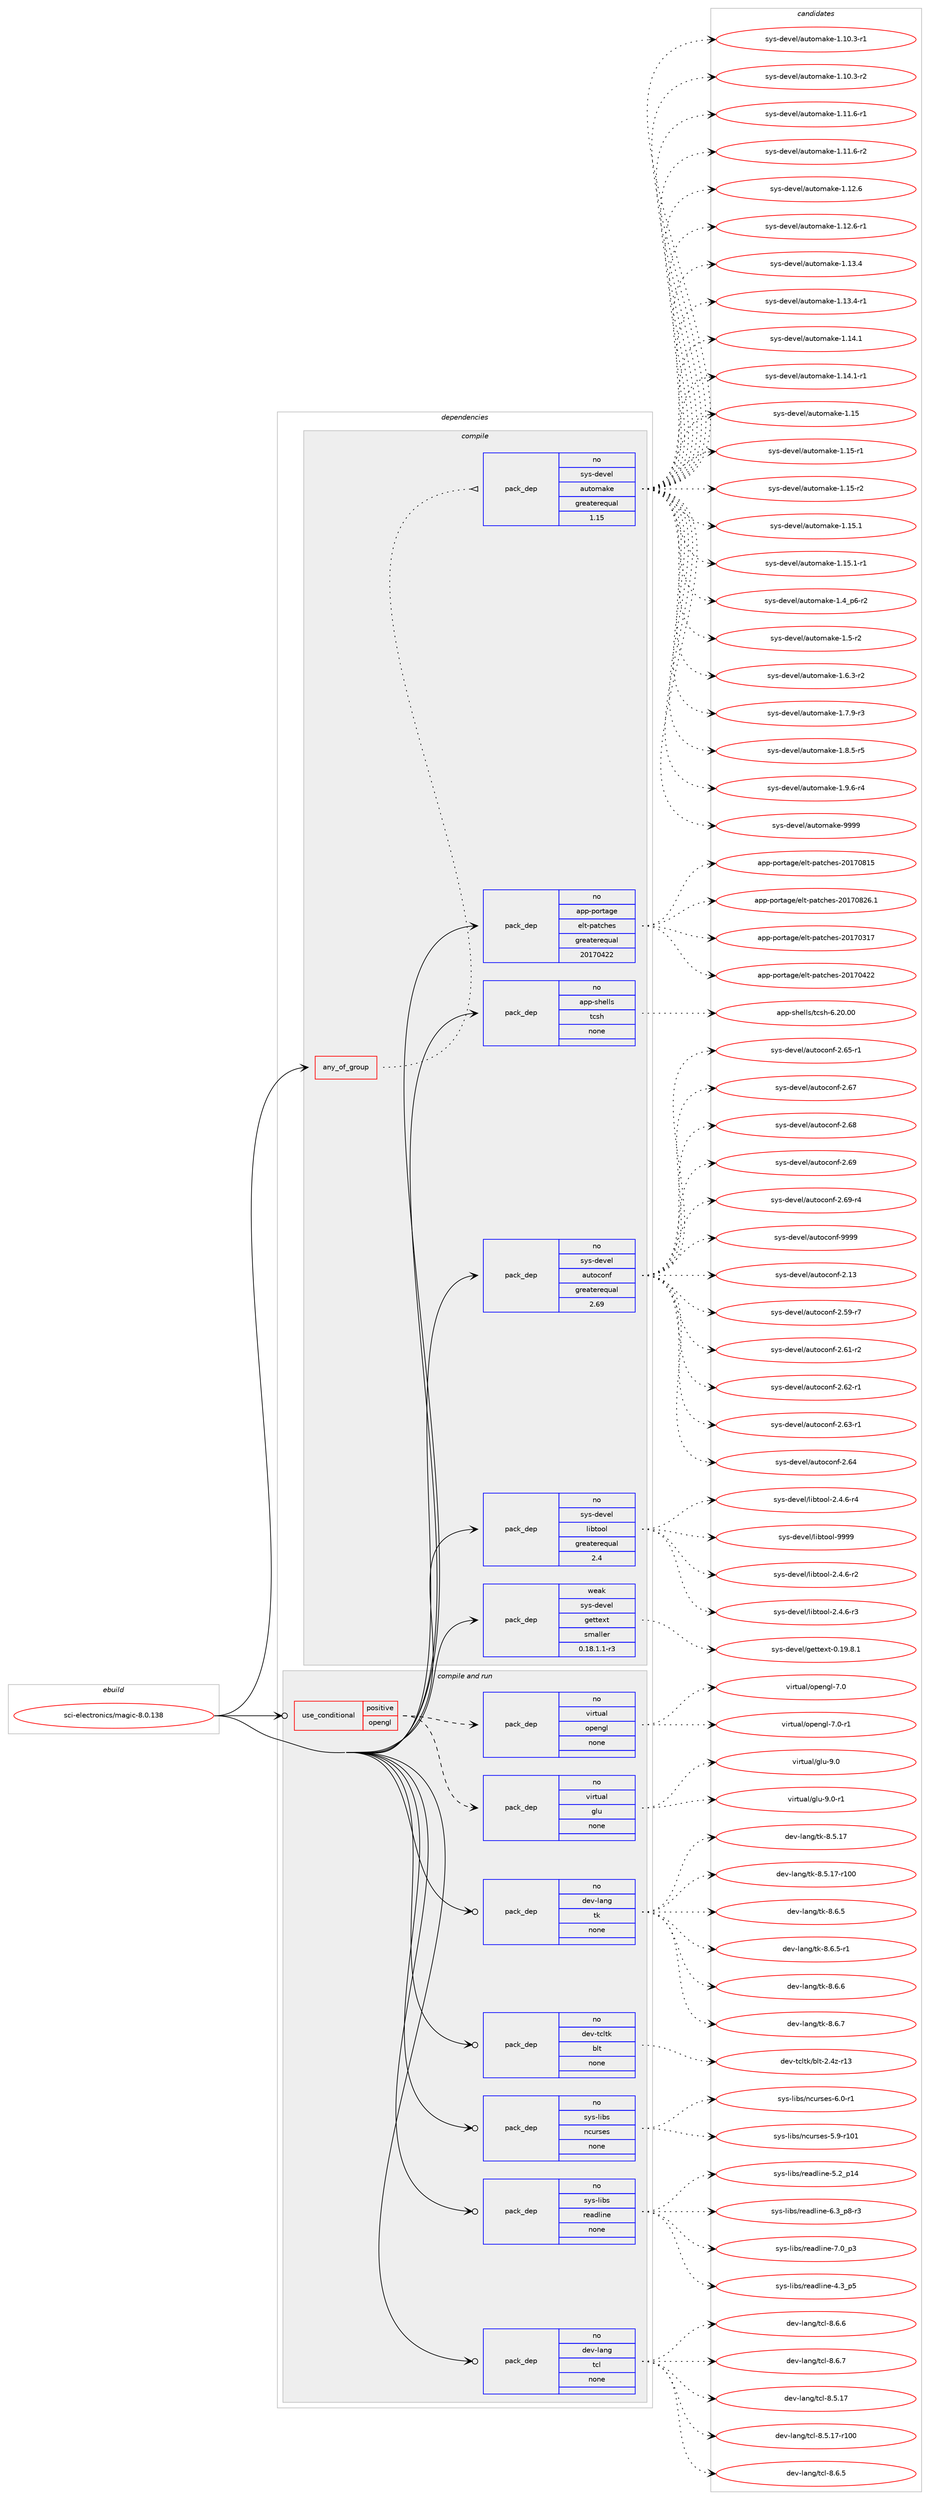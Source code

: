 digraph prolog {

# *************
# Graph options
# *************

newrank=true;
concentrate=true;
compound=true;
graph [rankdir=LR,fontname=Helvetica,fontsize=10,ranksep=1.5];#, ranksep=2.5, nodesep=0.2];
edge  [arrowhead=vee];
node  [fontname=Helvetica,fontsize=10];

# **********
# The ebuild
# **********

subgraph cluster_leftcol {
color=gray;
rank=same;
label=<<i>ebuild</i>>;
id [label="sci-electronics/magic-8.0.138", color=red, width=4, href="../sci-electronics/magic-8.0.138.svg"];
}

# ****************
# The dependencies
# ****************

subgraph cluster_midcol {
color=gray;
label=<<i>dependencies</i>>;
subgraph cluster_compile {
fillcolor="#eeeeee";
style=filled;
label=<<i>compile</i>>;
subgraph any7543 {
dependency447887 [label=<<TABLE BORDER="0" CELLBORDER="1" CELLSPACING="0" CELLPADDING="4"><TR><TD CELLPADDING="10">any_of_group</TD></TR></TABLE>>, shape=none, color=red];subgraph pack330279 {
dependency447888 [label=<<TABLE BORDER="0" CELLBORDER="1" CELLSPACING="0" CELLPADDING="4" WIDTH="220"><TR><TD ROWSPAN="6" CELLPADDING="30">pack_dep</TD></TR><TR><TD WIDTH="110">no</TD></TR><TR><TD>sys-devel</TD></TR><TR><TD>automake</TD></TR><TR><TD>greaterequal</TD></TR><TR><TD>1.15</TD></TR></TABLE>>, shape=none, color=blue];
}
dependency447887:e -> dependency447888:w [weight=20,style="dotted",arrowhead="oinv"];
}
id:e -> dependency447887:w [weight=20,style="solid",arrowhead="vee"];
subgraph pack330280 {
dependency447889 [label=<<TABLE BORDER="0" CELLBORDER="1" CELLSPACING="0" CELLPADDING="4" WIDTH="220"><TR><TD ROWSPAN="6" CELLPADDING="30">pack_dep</TD></TR><TR><TD WIDTH="110">no</TD></TR><TR><TD>app-portage</TD></TR><TR><TD>elt-patches</TD></TR><TR><TD>greaterequal</TD></TR><TR><TD>20170422</TD></TR></TABLE>>, shape=none, color=blue];
}
id:e -> dependency447889:w [weight=20,style="solid",arrowhead="vee"];
subgraph pack330281 {
dependency447890 [label=<<TABLE BORDER="0" CELLBORDER="1" CELLSPACING="0" CELLPADDING="4" WIDTH="220"><TR><TD ROWSPAN="6" CELLPADDING="30">pack_dep</TD></TR><TR><TD WIDTH="110">no</TD></TR><TR><TD>app-shells</TD></TR><TR><TD>tcsh</TD></TR><TR><TD>none</TD></TR><TR><TD></TD></TR></TABLE>>, shape=none, color=blue];
}
id:e -> dependency447890:w [weight=20,style="solid",arrowhead="vee"];
subgraph pack330282 {
dependency447891 [label=<<TABLE BORDER="0" CELLBORDER="1" CELLSPACING="0" CELLPADDING="4" WIDTH="220"><TR><TD ROWSPAN="6" CELLPADDING="30">pack_dep</TD></TR><TR><TD WIDTH="110">no</TD></TR><TR><TD>sys-devel</TD></TR><TR><TD>autoconf</TD></TR><TR><TD>greaterequal</TD></TR><TR><TD>2.69</TD></TR></TABLE>>, shape=none, color=blue];
}
id:e -> dependency447891:w [weight=20,style="solid",arrowhead="vee"];
subgraph pack330283 {
dependency447892 [label=<<TABLE BORDER="0" CELLBORDER="1" CELLSPACING="0" CELLPADDING="4" WIDTH="220"><TR><TD ROWSPAN="6" CELLPADDING="30">pack_dep</TD></TR><TR><TD WIDTH="110">no</TD></TR><TR><TD>sys-devel</TD></TR><TR><TD>libtool</TD></TR><TR><TD>greaterequal</TD></TR><TR><TD>2.4</TD></TR></TABLE>>, shape=none, color=blue];
}
id:e -> dependency447892:w [weight=20,style="solid",arrowhead="vee"];
subgraph pack330284 {
dependency447893 [label=<<TABLE BORDER="0" CELLBORDER="1" CELLSPACING="0" CELLPADDING="4" WIDTH="220"><TR><TD ROWSPAN="6" CELLPADDING="30">pack_dep</TD></TR><TR><TD WIDTH="110">weak</TD></TR><TR><TD>sys-devel</TD></TR><TR><TD>gettext</TD></TR><TR><TD>smaller</TD></TR><TR><TD>0.18.1.1-r3</TD></TR></TABLE>>, shape=none, color=blue];
}
id:e -> dependency447893:w [weight=20,style="solid",arrowhead="vee"];
}
subgraph cluster_compileandrun {
fillcolor="#eeeeee";
style=filled;
label=<<i>compile and run</i>>;
subgraph cond109816 {
dependency447894 [label=<<TABLE BORDER="0" CELLBORDER="1" CELLSPACING="0" CELLPADDING="4"><TR><TD ROWSPAN="3" CELLPADDING="10">use_conditional</TD></TR><TR><TD>positive</TD></TR><TR><TD>opengl</TD></TR></TABLE>>, shape=none, color=red];
subgraph pack330285 {
dependency447895 [label=<<TABLE BORDER="0" CELLBORDER="1" CELLSPACING="0" CELLPADDING="4" WIDTH="220"><TR><TD ROWSPAN="6" CELLPADDING="30">pack_dep</TD></TR><TR><TD WIDTH="110">no</TD></TR><TR><TD>virtual</TD></TR><TR><TD>glu</TD></TR><TR><TD>none</TD></TR><TR><TD></TD></TR></TABLE>>, shape=none, color=blue];
}
dependency447894:e -> dependency447895:w [weight=20,style="dashed",arrowhead="vee"];
subgraph pack330286 {
dependency447896 [label=<<TABLE BORDER="0" CELLBORDER="1" CELLSPACING="0" CELLPADDING="4" WIDTH="220"><TR><TD ROWSPAN="6" CELLPADDING="30">pack_dep</TD></TR><TR><TD WIDTH="110">no</TD></TR><TR><TD>virtual</TD></TR><TR><TD>opengl</TD></TR><TR><TD>none</TD></TR><TR><TD></TD></TR></TABLE>>, shape=none, color=blue];
}
dependency447894:e -> dependency447896:w [weight=20,style="dashed",arrowhead="vee"];
}
id:e -> dependency447894:w [weight=20,style="solid",arrowhead="odotvee"];
subgraph pack330287 {
dependency447897 [label=<<TABLE BORDER="0" CELLBORDER="1" CELLSPACING="0" CELLPADDING="4" WIDTH="220"><TR><TD ROWSPAN="6" CELLPADDING="30">pack_dep</TD></TR><TR><TD WIDTH="110">no</TD></TR><TR><TD>dev-lang</TD></TR><TR><TD>tcl</TD></TR><TR><TD>none</TD></TR><TR><TD></TD></TR></TABLE>>, shape=none, color=blue];
}
id:e -> dependency447897:w [weight=20,style="solid",arrowhead="odotvee"];
subgraph pack330288 {
dependency447898 [label=<<TABLE BORDER="0" CELLBORDER="1" CELLSPACING="0" CELLPADDING="4" WIDTH="220"><TR><TD ROWSPAN="6" CELLPADDING="30">pack_dep</TD></TR><TR><TD WIDTH="110">no</TD></TR><TR><TD>dev-lang</TD></TR><TR><TD>tk</TD></TR><TR><TD>none</TD></TR><TR><TD></TD></TR></TABLE>>, shape=none, color=blue];
}
id:e -> dependency447898:w [weight=20,style="solid",arrowhead="odotvee"];
subgraph pack330289 {
dependency447899 [label=<<TABLE BORDER="0" CELLBORDER="1" CELLSPACING="0" CELLPADDING="4" WIDTH="220"><TR><TD ROWSPAN="6" CELLPADDING="30">pack_dep</TD></TR><TR><TD WIDTH="110">no</TD></TR><TR><TD>dev-tcltk</TD></TR><TR><TD>blt</TD></TR><TR><TD>none</TD></TR><TR><TD></TD></TR></TABLE>>, shape=none, color=blue];
}
id:e -> dependency447899:w [weight=20,style="solid",arrowhead="odotvee"];
subgraph pack330290 {
dependency447900 [label=<<TABLE BORDER="0" CELLBORDER="1" CELLSPACING="0" CELLPADDING="4" WIDTH="220"><TR><TD ROWSPAN="6" CELLPADDING="30">pack_dep</TD></TR><TR><TD WIDTH="110">no</TD></TR><TR><TD>sys-libs</TD></TR><TR><TD>ncurses</TD></TR><TR><TD>none</TD></TR><TR><TD></TD></TR></TABLE>>, shape=none, color=blue];
}
id:e -> dependency447900:w [weight=20,style="solid",arrowhead="odotvee"];
subgraph pack330291 {
dependency447901 [label=<<TABLE BORDER="0" CELLBORDER="1" CELLSPACING="0" CELLPADDING="4" WIDTH="220"><TR><TD ROWSPAN="6" CELLPADDING="30">pack_dep</TD></TR><TR><TD WIDTH="110">no</TD></TR><TR><TD>sys-libs</TD></TR><TR><TD>readline</TD></TR><TR><TD>none</TD></TR><TR><TD></TD></TR></TABLE>>, shape=none, color=blue];
}
id:e -> dependency447901:w [weight=20,style="solid",arrowhead="odotvee"];
}
subgraph cluster_run {
fillcolor="#eeeeee";
style=filled;
label=<<i>run</i>>;
}
}

# **************
# The candidates
# **************

subgraph cluster_choices {
rank=same;
color=gray;
label=<<i>candidates</i>>;

subgraph choice330279 {
color=black;
nodesep=1;
choice11512111545100101118101108479711711611110997107101454946494846514511449 [label="sys-devel/automake-1.10.3-r1", color=red, width=4,href="../sys-devel/automake-1.10.3-r1.svg"];
choice11512111545100101118101108479711711611110997107101454946494846514511450 [label="sys-devel/automake-1.10.3-r2", color=red, width=4,href="../sys-devel/automake-1.10.3-r2.svg"];
choice11512111545100101118101108479711711611110997107101454946494946544511449 [label="sys-devel/automake-1.11.6-r1", color=red, width=4,href="../sys-devel/automake-1.11.6-r1.svg"];
choice11512111545100101118101108479711711611110997107101454946494946544511450 [label="sys-devel/automake-1.11.6-r2", color=red, width=4,href="../sys-devel/automake-1.11.6-r2.svg"];
choice1151211154510010111810110847971171161111099710710145494649504654 [label="sys-devel/automake-1.12.6", color=red, width=4,href="../sys-devel/automake-1.12.6.svg"];
choice11512111545100101118101108479711711611110997107101454946495046544511449 [label="sys-devel/automake-1.12.6-r1", color=red, width=4,href="../sys-devel/automake-1.12.6-r1.svg"];
choice1151211154510010111810110847971171161111099710710145494649514652 [label="sys-devel/automake-1.13.4", color=red, width=4,href="../sys-devel/automake-1.13.4.svg"];
choice11512111545100101118101108479711711611110997107101454946495146524511449 [label="sys-devel/automake-1.13.4-r1", color=red, width=4,href="../sys-devel/automake-1.13.4-r1.svg"];
choice1151211154510010111810110847971171161111099710710145494649524649 [label="sys-devel/automake-1.14.1", color=red, width=4,href="../sys-devel/automake-1.14.1.svg"];
choice11512111545100101118101108479711711611110997107101454946495246494511449 [label="sys-devel/automake-1.14.1-r1", color=red, width=4,href="../sys-devel/automake-1.14.1-r1.svg"];
choice115121115451001011181011084797117116111109971071014549464953 [label="sys-devel/automake-1.15", color=red, width=4,href="../sys-devel/automake-1.15.svg"];
choice1151211154510010111810110847971171161111099710710145494649534511449 [label="sys-devel/automake-1.15-r1", color=red, width=4,href="../sys-devel/automake-1.15-r1.svg"];
choice1151211154510010111810110847971171161111099710710145494649534511450 [label="sys-devel/automake-1.15-r2", color=red, width=4,href="../sys-devel/automake-1.15-r2.svg"];
choice1151211154510010111810110847971171161111099710710145494649534649 [label="sys-devel/automake-1.15.1", color=red, width=4,href="../sys-devel/automake-1.15.1.svg"];
choice11512111545100101118101108479711711611110997107101454946495346494511449 [label="sys-devel/automake-1.15.1-r1", color=red, width=4,href="../sys-devel/automake-1.15.1-r1.svg"];
choice115121115451001011181011084797117116111109971071014549465295112544511450 [label="sys-devel/automake-1.4_p6-r2", color=red, width=4,href="../sys-devel/automake-1.4_p6-r2.svg"];
choice11512111545100101118101108479711711611110997107101454946534511450 [label="sys-devel/automake-1.5-r2", color=red, width=4,href="../sys-devel/automake-1.5-r2.svg"];
choice115121115451001011181011084797117116111109971071014549465446514511450 [label="sys-devel/automake-1.6.3-r2", color=red, width=4,href="../sys-devel/automake-1.6.3-r2.svg"];
choice115121115451001011181011084797117116111109971071014549465546574511451 [label="sys-devel/automake-1.7.9-r3", color=red, width=4,href="../sys-devel/automake-1.7.9-r3.svg"];
choice115121115451001011181011084797117116111109971071014549465646534511453 [label="sys-devel/automake-1.8.5-r5", color=red, width=4,href="../sys-devel/automake-1.8.5-r5.svg"];
choice115121115451001011181011084797117116111109971071014549465746544511452 [label="sys-devel/automake-1.9.6-r4", color=red, width=4,href="../sys-devel/automake-1.9.6-r4.svg"];
choice115121115451001011181011084797117116111109971071014557575757 [label="sys-devel/automake-9999", color=red, width=4,href="../sys-devel/automake-9999.svg"];
dependency447888:e -> choice11512111545100101118101108479711711611110997107101454946494846514511449:w [style=dotted,weight="100"];
dependency447888:e -> choice11512111545100101118101108479711711611110997107101454946494846514511450:w [style=dotted,weight="100"];
dependency447888:e -> choice11512111545100101118101108479711711611110997107101454946494946544511449:w [style=dotted,weight="100"];
dependency447888:e -> choice11512111545100101118101108479711711611110997107101454946494946544511450:w [style=dotted,weight="100"];
dependency447888:e -> choice1151211154510010111810110847971171161111099710710145494649504654:w [style=dotted,weight="100"];
dependency447888:e -> choice11512111545100101118101108479711711611110997107101454946495046544511449:w [style=dotted,weight="100"];
dependency447888:e -> choice1151211154510010111810110847971171161111099710710145494649514652:w [style=dotted,weight="100"];
dependency447888:e -> choice11512111545100101118101108479711711611110997107101454946495146524511449:w [style=dotted,weight="100"];
dependency447888:e -> choice1151211154510010111810110847971171161111099710710145494649524649:w [style=dotted,weight="100"];
dependency447888:e -> choice11512111545100101118101108479711711611110997107101454946495246494511449:w [style=dotted,weight="100"];
dependency447888:e -> choice115121115451001011181011084797117116111109971071014549464953:w [style=dotted,weight="100"];
dependency447888:e -> choice1151211154510010111810110847971171161111099710710145494649534511449:w [style=dotted,weight="100"];
dependency447888:e -> choice1151211154510010111810110847971171161111099710710145494649534511450:w [style=dotted,weight="100"];
dependency447888:e -> choice1151211154510010111810110847971171161111099710710145494649534649:w [style=dotted,weight="100"];
dependency447888:e -> choice11512111545100101118101108479711711611110997107101454946495346494511449:w [style=dotted,weight="100"];
dependency447888:e -> choice115121115451001011181011084797117116111109971071014549465295112544511450:w [style=dotted,weight="100"];
dependency447888:e -> choice11512111545100101118101108479711711611110997107101454946534511450:w [style=dotted,weight="100"];
dependency447888:e -> choice115121115451001011181011084797117116111109971071014549465446514511450:w [style=dotted,weight="100"];
dependency447888:e -> choice115121115451001011181011084797117116111109971071014549465546574511451:w [style=dotted,weight="100"];
dependency447888:e -> choice115121115451001011181011084797117116111109971071014549465646534511453:w [style=dotted,weight="100"];
dependency447888:e -> choice115121115451001011181011084797117116111109971071014549465746544511452:w [style=dotted,weight="100"];
dependency447888:e -> choice115121115451001011181011084797117116111109971071014557575757:w [style=dotted,weight="100"];
}
subgraph choice330280 {
color=black;
nodesep=1;
choice97112112451121111141169710310147101108116451129711699104101115455048495548514955 [label="app-portage/elt-patches-20170317", color=red, width=4,href="../app-portage/elt-patches-20170317.svg"];
choice97112112451121111141169710310147101108116451129711699104101115455048495548525050 [label="app-portage/elt-patches-20170422", color=red, width=4,href="../app-portage/elt-patches-20170422.svg"];
choice97112112451121111141169710310147101108116451129711699104101115455048495548564953 [label="app-portage/elt-patches-20170815", color=red, width=4,href="../app-portage/elt-patches-20170815.svg"];
choice971121124511211111411697103101471011081164511297116991041011154550484955485650544649 [label="app-portage/elt-patches-20170826.1", color=red, width=4,href="../app-portage/elt-patches-20170826.1.svg"];
dependency447889:e -> choice97112112451121111141169710310147101108116451129711699104101115455048495548514955:w [style=dotted,weight="100"];
dependency447889:e -> choice97112112451121111141169710310147101108116451129711699104101115455048495548525050:w [style=dotted,weight="100"];
dependency447889:e -> choice97112112451121111141169710310147101108116451129711699104101115455048495548564953:w [style=dotted,weight="100"];
dependency447889:e -> choice971121124511211111411697103101471011081164511297116991041011154550484955485650544649:w [style=dotted,weight="100"];
}
subgraph choice330281 {
color=black;
nodesep=1;
choice971121124511510410110810811547116991151044554465048464848 [label="app-shells/tcsh-6.20.00", color=red, width=4,href="../app-shells/tcsh-6.20.00.svg"];
dependency447890:e -> choice971121124511510410110810811547116991151044554465048464848:w [style=dotted,weight="100"];
}
subgraph choice330282 {
color=black;
nodesep=1;
choice115121115451001011181011084797117116111991111101024550464951 [label="sys-devel/autoconf-2.13", color=red, width=4,href="../sys-devel/autoconf-2.13.svg"];
choice1151211154510010111810110847971171161119911111010245504653574511455 [label="sys-devel/autoconf-2.59-r7", color=red, width=4,href="../sys-devel/autoconf-2.59-r7.svg"];
choice1151211154510010111810110847971171161119911111010245504654494511450 [label="sys-devel/autoconf-2.61-r2", color=red, width=4,href="../sys-devel/autoconf-2.61-r2.svg"];
choice1151211154510010111810110847971171161119911111010245504654504511449 [label="sys-devel/autoconf-2.62-r1", color=red, width=4,href="../sys-devel/autoconf-2.62-r1.svg"];
choice1151211154510010111810110847971171161119911111010245504654514511449 [label="sys-devel/autoconf-2.63-r1", color=red, width=4,href="../sys-devel/autoconf-2.63-r1.svg"];
choice115121115451001011181011084797117116111991111101024550465452 [label="sys-devel/autoconf-2.64", color=red, width=4,href="../sys-devel/autoconf-2.64.svg"];
choice1151211154510010111810110847971171161119911111010245504654534511449 [label="sys-devel/autoconf-2.65-r1", color=red, width=4,href="../sys-devel/autoconf-2.65-r1.svg"];
choice115121115451001011181011084797117116111991111101024550465455 [label="sys-devel/autoconf-2.67", color=red, width=4,href="../sys-devel/autoconf-2.67.svg"];
choice115121115451001011181011084797117116111991111101024550465456 [label="sys-devel/autoconf-2.68", color=red, width=4,href="../sys-devel/autoconf-2.68.svg"];
choice115121115451001011181011084797117116111991111101024550465457 [label="sys-devel/autoconf-2.69", color=red, width=4,href="../sys-devel/autoconf-2.69.svg"];
choice1151211154510010111810110847971171161119911111010245504654574511452 [label="sys-devel/autoconf-2.69-r4", color=red, width=4,href="../sys-devel/autoconf-2.69-r4.svg"];
choice115121115451001011181011084797117116111991111101024557575757 [label="sys-devel/autoconf-9999", color=red, width=4,href="../sys-devel/autoconf-9999.svg"];
dependency447891:e -> choice115121115451001011181011084797117116111991111101024550464951:w [style=dotted,weight="100"];
dependency447891:e -> choice1151211154510010111810110847971171161119911111010245504653574511455:w [style=dotted,weight="100"];
dependency447891:e -> choice1151211154510010111810110847971171161119911111010245504654494511450:w [style=dotted,weight="100"];
dependency447891:e -> choice1151211154510010111810110847971171161119911111010245504654504511449:w [style=dotted,weight="100"];
dependency447891:e -> choice1151211154510010111810110847971171161119911111010245504654514511449:w [style=dotted,weight="100"];
dependency447891:e -> choice115121115451001011181011084797117116111991111101024550465452:w [style=dotted,weight="100"];
dependency447891:e -> choice1151211154510010111810110847971171161119911111010245504654534511449:w [style=dotted,weight="100"];
dependency447891:e -> choice115121115451001011181011084797117116111991111101024550465455:w [style=dotted,weight="100"];
dependency447891:e -> choice115121115451001011181011084797117116111991111101024550465456:w [style=dotted,weight="100"];
dependency447891:e -> choice115121115451001011181011084797117116111991111101024550465457:w [style=dotted,weight="100"];
dependency447891:e -> choice1151211154510010111810110847971171161119911111010245504654574511452:w [style=dotted,weight="100"];
dependency447891:e -> choice115121115451001011181011084797117116111991111101024557575757:w [style=dotted,weight="100"];
}
subgraph choice330283 {
color=black;
nodesep=1;
choice1151211154510010111810110847108105981161111111084550465246544511450 [label="sys-devel/libtool-2.4.6-r2", color=red, width=4,href="../sys-devel/libtool-2.4.6-r2.svg"];
choice1151211154510010111810110847108105981161111111084550465246544511451 [label="sys-devel/libtool-2.4.6-r3", color=red, width=4,href="../sys-devel/libtool-2.4.6-r3.svg"];
choice1151211154510010111810110847108105981161111111084550465246544511452 [label="sys-devel/libtool-2.4.6-r4", color=red, width=4,href="../sys-devel/libtool-2.4.6-r4.svg"];
choice1151211154510010111810110847108105981161111111084557575757 [label="sys-devel/libtool-9999", color=red, width=4,href="../sys-devel/libtool-9999.svg"];
dependency447892:e -> choice1151211154510010111810110847108105981161111111084550465246544511450:w [style=dotted,weight="100"];
dependency447892:e -> choice1151211154510010111810110847108105981161111111084550465246544511451:w [style=dotted,weight="100"];
dependency447892:e -> choice1151211154510010111810110847108105981161111111084550465246544511452:w [style=dotted,weight="100"];
dependency447892:e -> choice1151211154510010111810110847108105981161111111084557575757:w [style=dotted,weight="100"];
}
subgraph choice330284 {
color=black;
nodesep=1;
choice1151211154510010111810110847103101116116101120116454846495746564649 [label="sys-devel/gettext-0.19.8.1", color=red, width=4,href="../sys-devel/gettext-0.19.8.1.svg"];
dependency447893:e -> choice1151211154510010111810110847103101116116101120116454846495746564649:w [style=dotted,weight="100"];
}
subgraph choice330285 {
color=black;
nodesep=1;
choice118105114116117971084710310811745574648 [label="virtual/glu-9.0", color=red, width=4,href="../virtual/glu-9.0.svg"];
choice1181051141161179710847103108117455746484511449 [label="virtual/glu-9.0-r1", color=red, width=4,href="../virtual/glu-9.0-r1.svg"];
dependency447895:e -> choice118105114116117971084710310811745574648:w [style=dotted,weight="100"];
dependency447895:e -> choice1181051141161179710847103108117455746484511449:w [style=dotted,weight="100"];
}
subgraph choice330286 {
color=black;
nodesep=1;
choice118105114116117971084711111210111010310845554648 [label="virtual/opengl-7.0", color=red, width=4,href="../virtual/opengl-7.0.svg"];
choice1181051141161179710847111112101110103108455546484511449 [label="virtual/opengl-7.0-r1", color=red, width=4,href="../virtual/opengl-7.0-r1.svg"];
dependency447896:e -> choice118105114116117971084711111210111010310845554648:w [style=dotted,weight="100"];
dependency447896:e -> choice1181051141161179710847111112101110103108455546484511449:w [style=dotted,weight="100"];
}
subgraph choice330287 {
color=black;
nodesep=1;
choice1001011184510897110103471169910845564653464955 [label="dev-lang/tcl-8.5.17", color=red, width=4,href="../dev-lang/tcl-8.5.17.svg"];
choice100101118451089711010347116991084556465346495545114494848 [label="dev-lang/tcl-8.5.17-r100", color=red, width=4,href="../dev-lang/tcl-8.5.17-r100.svg"];
choice10010111845108971101034711699108455646544653 [label="dev-lang/tcl-8.6.5", color=red, width=4,href="../dev-lang/tcl-8.6.5.svg"];
choice10010111845108971101034711699108455646544654 [label="dev-lang/tcl-8.6.6", color=red, width=4,href="../dev-lang/tcl-8.6.6.svg"];
choice10010111845108971101034711699108455646544655 [label="dev-lang/tcl-8.6.7", color=red, width=4,href="../dev-lang/tcl-8.6.7.svg"];
dependency447897:e -> choice1001011184510897110103471169910845564653464955:w [style=dotted,weight="100"];
dependency447897:e -> choice100101118451089711010347116991084556465346495545114494848:w [style=dotted,weight="100"];
dependency447897:e -> choice10010111845108971101034711699108455646544653:w [style=dotted,weight="100"];
dependency447897:e -> choice10010111845108971101034711699108455646544654:w [style=dotted,weight="100"];
dependency447897:e -> choice10010111845108971101034711699108455646544655:w [style=dotted,weight="100"];
}
subgraph choice330288 {
color=black;
nodesep=1;
choice10010111845108971101034711610745564653464955 [label="dev-lang/tk-8.5.17", color=red, width=4,href="../dev-lang/tk-8.5.17.svg"];
choice1001011184510897110103471161074556465346495545114494848 [label="dev-lang/tk-8.5.17-r100", color=red, width=4,href="../dev-lang/tk-8.5.17-r100.svg"];
choice100101118451089711010347116107455646544653 [label="dev-lang/tk-8.6.5", color=red, width=4,href="../dev-lang/tk-8.6.5.svg"];
choice1001011184510897110103471161074556465446534511449 [label="dev-lang/tk-8.6.5-r1", color=red, width=4,href="../dev-lang/tk-8.6.5-r1.svg"];
choice100101118451089711010347116107455646544654 [label="dev-lang/tk-8.6.6", color=red, width=4,href="../dev-lang/tk-8.6.6.svg"];
choice100101118451089711010347116107455646544655 [label="dev-lang/tk-8.6.7", color=red, width=4,href="../dev-lang/tk-8.6.7.svg"];
dependency447898:e -> choice10010111845108971101034711610745564653464955:w [style=dotted,weight="100"];
dependency447898:e -> choice1001011184510897110103471161074556465346495545114494848:w [style=dotted,weight="100"];
dependency447898:e -> choice100101118451089711010347116107455646544653:w [style=dotted,weight="100"];
dependency447898:e -> choice1001011184510897110103471161074556465446534511449:w [style=dotted,weight="100"];
dependency447898:e -> choice100101118451089711010347116107455646544654:w [style=dotted,weight="100"];
dependency447898:e -> choice100101118451089711010347116107455646544655:w [style=dotted,weight="100"];
}
subgraph choice330289 {
color=black;
nodesep=1;
choice1001011184511699108116107479810811645504652122451144951 [label="dev-tcltk/blt-2.4z-r13", color=red, width=4,href="../dev-tcltk/blt-2.4z-r13.svg"];
dependency447899:e -> choice1001011184511699108116107479810811645504652122451144951:w [style=dotted,weight="100"];
}
subgraph choice330290 {
color=black;
nodesep=1;
choice115121115451081059811547110991171141151011154553465745114494849 [label="sys-libs/ncurses-5.9-r101", color=red, width=4,href="../sys-libs/ncurses-5.9-r101.svg"];
choice11512111545108105981154711099117114115101115455446484511449 [label="sys-libs/ncurses-6.0-r1", color=red, width=4,href="../sys-libs/ncurses-6.0-r1.svg"];
dependency447900:e -> choice115121115451081059811547110991171141151011154553465745114494849:w [style=dotted,weight="100"];
dependency447900:e -> choice11512111545108105981154711099117114115101115455446484511449:w [style=dotted,weight="100"];
}
subgraph choice330291 {
color=black;
nodesep=1;
choice11512111545108105981154711410197100108105110101455246519511253 [label="sys-libs/readline-4.3_p5", color=red, width=4,href="../sys-libs/readline-4.3_p5.svg"];
choice1151211154510810598115471141019710010810511010145534650951124952 [label="sys-libs/readline-5.2_p14", color=red, width=4,href="../sys-libs/readline-5.2_p14.svg"];
choice115121115451081059811547114101971001081051101014554465195112564511451 [label="sys-libs/readline-6.3_p8-r3", color=red, width=4,href="../sys-libs/readline-6.3_p8-r3.svg"];
choice11512111545108105981154711410197100108105110101455546489511251 [label="sys-libs/readline-7.0_p3", color=red, width=4,href="../sys-libs/readline-7.0_p3.svg"];
dependency447901:e -> choice11512111545108105981154711410197100108105110101455246519511253:w [style=dotted,weight="100"];
dependency447901:e -> choice1151211154510810598115471141019710010810511010145534650951124952:w [style=dotted,weight="100"];
dependency447901:e -> choice115121115451081059811547114101971001081051101014554465195112564511451:w [style=dotted,weight="100"];
dependency447901:e -> choice11512111545108105981154711410197100108105110101455546489511251:w [style=dotted,weight="100"];
}
}

}
